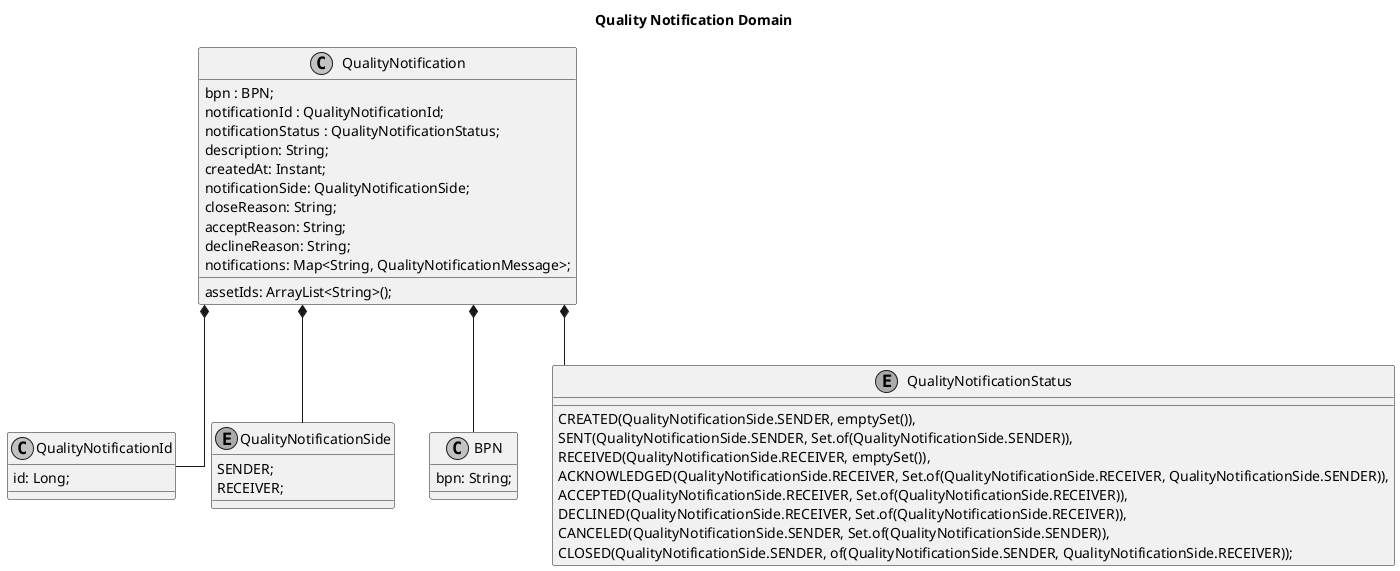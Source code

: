 @startuml
skinparam monochrome true
skinparam shadowing false
skinparam defaultFontName "Architects daughter"
skinparam linetype ortho
title: Quality Notification Domain

class QualityNotification {
    bpn : BPN;
    notificationId : QualityNotificationId;
    notificationStatus : QualityNotificationStatus;
    description: String;
    createdAt: Instant;
    notificationSide: QualityNotificationSide;
    assetIds: ArrayList<String>();
    closeReason: String;
    acceptReason: String;
    declineReason: String;
    notifications: Map<String, QualityNotificationMessage>;
}

class QualityNotificationId {
id: Long;
}

enum QualityNotificationSide{
    SENDER;
    RECEIVER;
}
class BPN{
bpn: String;
}

enum QualityNotificationStatus{
 CREATED(QualityNotificationSide.SENDER, emptySet()),
    SENT(QualityNotificationSide.SENDER, Set.of(QualityNotificationSide.SENDER)),
    RECEIVED(QualityNotificationSide.RECEIVER, emptySet()),
    ACKNOWLEDGED(QualityNotificationSide.RECEIVER, Set.of(QualityNotificationSide.RECEIVER, QualityNotificationSide.SENDER)),
    ACCEPTED(QualityNotificationSide.RECEIVER, Set.of(QualityNotificationSide.RECEIVER)),
    DECLINED(QualityNotificationSide.RECEIVER, Set.of(QualityNotificationSide.RECEIVER)),
    CANCELED(QualityNotificationSide.SENDER, Set.of(QualityNotificationSide.SENDER)),
    CLOSED(QualityNotificationSide.SENDER, of(QualityNotificationSide.SENDER, QualityNotificationSide.RECEIVER));
 }

QualityNotification *-- QualityNotificationId
QualityNotification *-- BPN
QualityNotification *-- QualityNotificationStatus
QualityNotification *-- QualityNotificationSide
@enduml

